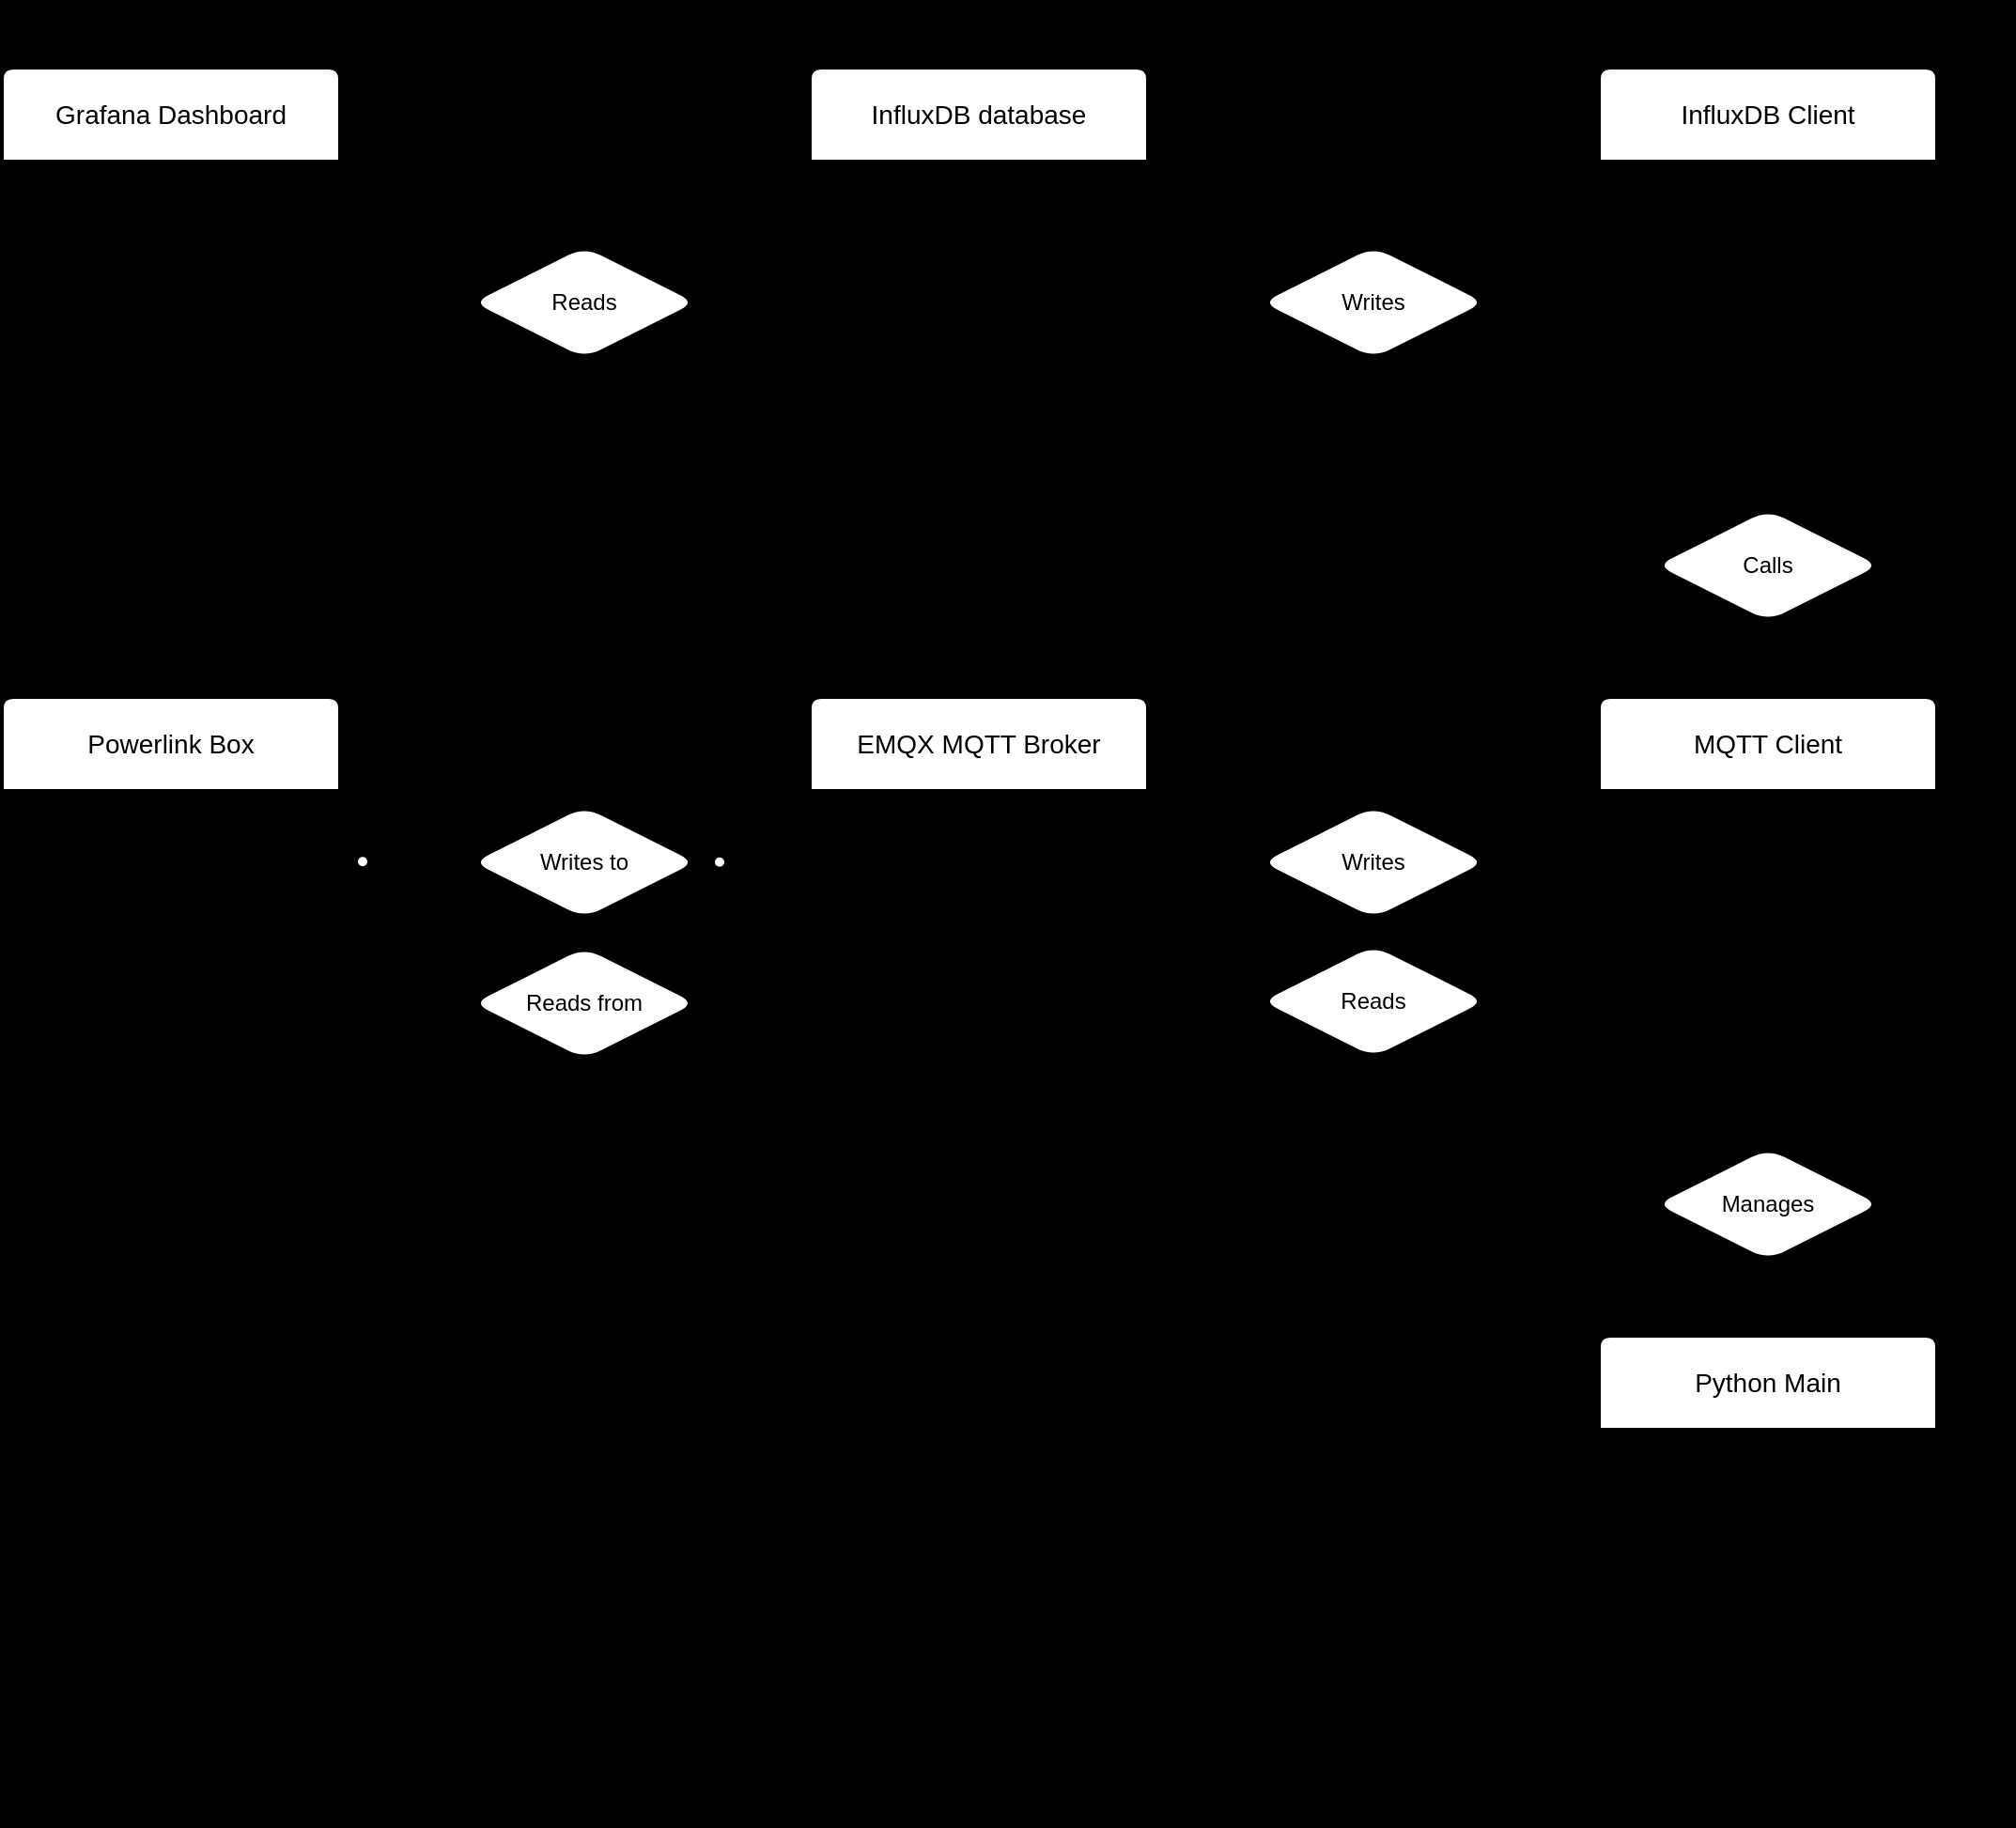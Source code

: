 <mxfile version="26.2.2">
  <diagram id="R2lEEEUBdFMjLlhIrx00" name="Page-1">
    <mxGraphModel dx="1785" dy="1061" grid="0" gridSize="10" guides="1" tooltips="1" connect="1" arrows="0" fold="1" page="0" pageScale="1" pageWidth="850" pageHeight="1100" background="#000000" math="0" shadow="0" extFonts="Permanent Marker^https://fonts.googleapis.com/css?family=Permanent+Marker">
      <root>
        <mxCell id="0" />
        <mxCell id="1" parent="0" />
        <mxCell id="lz5ieuGBcfySBptjdUhH-66" value="" style="group" vertex="1" connectable="0" parent="1">
          <mxGeometry x="120" y="360" width="1070" height="970" as="geometry" />
        </mxCell>
        <mxCell id="lz5ieuGBcfySBptjdUhH-64" value="" style="rounded=1;whiteSpace=wrap;html=1;fillColor=none;fillStyle=auto;dashed=1;dashPattern=8 8;glass=0;strokeWidth=2;labelBackgroundColor=none;" vertex="1" parent="lz5ieuGBcfySBptjdUhH-66">
          <mxGeometry x="820" width="250" height="970" as="geometry" />
        </mxCell>
        <mxCell id="lz5ieuGBcfySBptjdUhH-5" value="Powerlink Box" style="swimlane;childLayout=stackLayout;horizontal=1;startSize=50;horizontalStack=0;rounded=1;fontSize=14;fontStyle=0;strokeWidth=2;resizeParent=0;resizeLast=1;shadow=0;dashed=0;align=center;arcSize=4;whiteSpace=wrap;html=1;labelBackgroundColor=none;" vertex="1" parent="lz5ieuGBcfySBptjdUhH-66">
          <mxGeometry y="370" width="180" height="200" as="geometry" />
        </mxCell>
        <mxCell id="lz5ieuGBcfySBptjdUhH-6" value="&lt;div&gt;&lt;span style=&quot;background-color: transparent; color: light-dark(rgb(0, 0, 0), rgb(255, 255, 255));&quot;&gt;MQTT Protocol&lt;/span&gt;&lt;/div&gt;&lt;div&gt;&lt;span style=&quot;background-color: transparent; color: light-dark(rgb(0, 0, 0), rgb(255, 255, 255));&quot;&gt;version&lt;/span&gt;&lt;/div&gt;&lt;div&gt;session&lt;/div&gt;&lt;div&gt;deviceId&lt;/div&gt;&lt;div&gt;&lt;u&gt;slot7_state&lt;/u&gt;&lt;/div&gt;&lt;div&gt;&lt;u&gt;system_state&lt;/u&gt;&lt;/div&gt;&lt;div&gt;&lt;u&gt;flow_monitor&lt;/u&gt;&lt;/div&gt;&lt;div&gt;&lt;u&gt;gps_config&lt;/u&gt;&lt;/div&gt;&lt;div&gt;&lt;br&gt;&lt;/div&gt;&lt;div&gt;&lt;br&gt;&lt;/div&gt;&lt;div&gt;&lt;br&gt;&lt;/div&gt;&lt;div&gt;&lt;br&gt;&lt;/div&gt;&lt;div&gt;&lt;br&gt;&lt;/div&gt;" style="align=left;strokeColor=none;fillColor=none;spacingLeft=4;spacingRight=4;fontSize=12;verticalAlign=top;resizable=0;rotatable=0;part=1;html=1;whiteSpace=wrap;labelBackgroundColor=none;rounded=1;" vertex="1" parent="lz5ieuGBcfySBptjdUhH-5">
          <mxGeometry y="50" width="180" height="150" as="geometry" />
        </mxCell>
        <mxCell id="lz5ieuGBcfySBptjdUhH-11" style="edgeStyle=orthogonalEdgeStyle;rounded=1;orthogonalLoop=1;jettySize=auto;html=1;exitX=0.5;exitY=1;exitDx=0;exitDy=0;labelBackgroundColor=none;fontColor=default;" edge="1" parent="lz5ieuGBcfySBptjdUhH-5" source="lz5ieuGBcfySBptjdUhH-6" target="lz5ieuGBcfySBptjdUhH-6">
          <mxGeometry relative="1" as="geometry" />
        </mxCell>
        <mxCell id="lz5ieuGBcfySBptjdUhH-12" value="InfluxDB database" style="swimlane;childLayout=stackLayout;horizontal=1;startSize=50;horizontalStack=0;rounded=1;fontSize=14;fontStyle=0;strokeWidth=2;resizeParent=0;resizeLast=1;shadow=0;dashed=0;align=center;arcSize=4;whiteSpace=wrap;html=1;labelBackgroundColor=none;" vertex="1" parent="lz5ieuGBcfySBptjdUhH-66">
          <mxGeometry x="430" y="35" width="180" height="200" as="geometry" />
        </mxCell>
        <mxCell id="lz5ieuGBcfySBptjdUhH-13" value="&lt;div&gt;username&lt;/div&gt;&lt;div&gt;password&lt;/div&gt;&lt;div&gt;token&lt;/div&gt;organization&lt;div&gt;bucket&lt;/div&gt;&lt;div&gt;&lt;u&gt;measurement&lt;/u&gt;&lt;/div&gt;" style="align=left;strokeColor=none;fillColor=none;spacingLeft=4;spacingRight=4;fontSize=12;verticalAlign=top;resizable=0;rotatable=0;part=1;html=1;whiteSpace=wrap;labelBackgroundColor=none;rounded=1;" vertex="1" parent="lz5ieuGBcfySBptjdUhH-12">
          <mxGeometry y="50" width="180" height="150" as="geometry" />
        </mxCell>
        <mxCell id="lz5ieuGBcfySBptjdUhH-16" value="EMQX MQTT Broker" style="swimlane;childLayout=stackLayout;horizontal=1;startSize=50;horizontalStack=0;rounded=1;fontSize=14;fontStyle=0;strokeWidth=2;resizeParent=0;resizeLast=1;shadow=0;dashed=0;align=center;arcSize=4;whiteSpace=wrap;html=1;labelBackgroundColor=none;" vertex="1" parent="lz5ieuGBcfySBptjdUhH-66">
          <mxGeometry x="430" y="370" width="180" height="200" as="geometry" />
        </mxCell>
        <mxCell id="lz5ieuGBcfySBptjdUhH-17" value="username&lt;div&gt;password&lt;/div&gt;&lt;div&gt;service (broker)&lt;/div&gt;&lt;div&gt;&lt;span style=&quot;background-color: transparent; color: light-dark(rgb(0, 0, 0), rgb(255, 255, 255));&quot;&gt;port&lt;/span&gt;&lt;/div&gt;" style="align=left;strokeColor=none;fillColor=none;spacingLeft=4;spacingRight=4;fontSize=12;verticalAlign=top;resizable=0;rotatable=0;part=1;html=1;whiteSpace=wrap;labelBackgroundColor=none;rounded=1;" vertex="1" parent="lz5ieuGBcfySBptjdUhH-16">
          <mxGeometry y="50" width="180" height="150" as="geometry" />
        </mxCell>
        <mxCell id="lz5ieuGBcfySBptjdUhH-18" value="Grafana Dashboard" style="swimlane;childLayout=stackLayout;horizontal=1;startSize=50;horizontalStack=0;rounded=1;fontSize=14;fontStyle=0;strokeWidth=2;resizeParent=0;resizeLast=1;shadow=0;dashed=0;align=center;arcSize=4;whiteSpace=wrap;html=1;labelBackgroundColor=none;" vertex="1" parent="lz5ieuGBcfySBptjdUhH-66">
          <mxGeometry y="35" width="180" height="200" as="geometry" />
        </mxCell>
        <mxCell id="lz5ieuGBcfySBptjdUhH-19" value="&lt;div&gt;username&lt;/div&gt;&lt;div&gt;password&lt;/div&gt;datasource" style="align=left;strokeColor=none;fillColor=none;spacingLeft=4;spacingRight=4;fontSize=12;verticalAlign=top;resizable=0;rotatable=0;part=1;html=1;whiteSpace=wrap;labelBackgroundColor=none;rounded=1;" vertex="1" parent="lz5ieuGBcfySBptjdUhH-18">
          <mxGeometry y="50" width="180" height="150" as="geometry" />
        </mxCell>
        <mxCell id="lz5ieuGBcfySBptjdUhH-53" style="rounded=1;orthogonalLoop=1;jettySize=auto;html=1;exitX=0.5;exitY=0;exitDx=0;exitDy=0;entryX=0.5;entryY=1;entryDx=0;entryDy=0;fontSize=12;endArrow=ERmandOne;startArrow=ERmandOne;labelBackgroundColor=none;fontColor=default;" edge="1" parent="lz5ieuGBcfySBptjdUhH-66" source="lz5ieuGBcfySBptjdUhH-20" target="lz5ieuGBcfySBptjdUhH-36">
          <mxGeometry relative="1" as="geometry" />
        </mxCell>
        <mxCell id="lz5ieuGBcfySBptjdUhH-20" value="MQTT Client" style="swimlane;childLayout=stackLayout;horizontal=1;startSize=50;horizontalStack=0;rounded=1;fontSize=14;fontStyle=0;strokeWidth=2;resizeParent=0;resizeLast=1;shadow=0;dashed=0;align=center;arcSize=4;whiteSpace=wrap;html=1;labelBackgroundColor=none;" vertex="1" parent="lz5ieuGBcfySBptjdUhH-66">
          <mxGeometry x="850" y="370" width="180" height="200" as="geometry" />
        </mxCell>
        <mxCell id="lz5ieuGBcfySBptjdUhH-21" value="&lt;div&gt;MQTT Protocol&lt;/div&gt;Client ID&lt;div&gt;username&lt;/div&gt;&lt;div&gt;password&lt;/div&gt;&lt;div&gt;broker (service)&lt;/div&gt;&lt;div&gt;port&lt;/div&gt;&lt;div&gt;&lt;u&gt;on_connect()&lt;/u&gt;&lt;/div&gt;&lt;div&gt;&lt;u&gt;on_disconnect()&lt;/u&gt;&lt;/div&gt;&lt;div&gt;&lt;u&gt;on_message()&lt;/u&gt;&lt;/div&gt;&lt;div&gt;&lt;br&gt;&lt;/div&gt;&lt;div&gt;&lt;br&gt;&lt;/div&gt;" style="align=left;strokeColor=none;fillColor=none;spacingLeft=4;spacingRight=4;fontSize=12;verticalAlign=top;resizable=0;rotatable=0;part=1;html=1;whiteSpace=wrap;labelBackgroundColor=none;rounded=1;" vertex="1" parent="lz5ieuGBcfySBptjdUhH-20">
          <mxGeometry y="50" width="180" height="150" as="geometry" />
        </mxCell>
        <mxCell id="lz5ieuGBcfySBptjdUhH-51" style="rounded=1;orthogonalLoop=1;jettySize=auto;html=1;exitX=0.5;exitY=0;exitDx=0;exitDy=0;entryX=0.5;entryY=1;entryDx=0;entryDy=0;fontSize=12;endArrow=ERmandOne;startArrow=ERmandOne;labelBackgroundColor=none;fontColor=default;" edge="1" parent="lz5ieuGBcfySBptjdUhH-66" source="lz5ieuGBcfySBptjdUhH-23" target="lz5ieuGBcfySBptjdUhH-39">
          <mxGeometry relative="1" as="geometry" />
        </mxCell>
        <mxCell id="lz5ieuGBcfySBptjdUhH-23" value="Python Main" style="swimlane;childLayout=stackLayout;horizontal=1;startSize=50;horizontalStack=0;rounded=1;fontSize=14;fontStyle=0;strokeWidth=2;resizeParent=0;resizeLast=1;shadow=0;dashed=0;align=center;arcSize=4;whiteSpace=wrap;html=1;labelBackgroundColor=none;" vertex="1" parent="lz5ieuGBcfySBptjdUhH-66">
          <mxGeometry x="850" y="710" width="180" height="210" as="geometry" />
        </mxCell>
        <mxCell id="lz5ieuGBcfySBptjdUhH-24" value="&lt;div&gt;container name&lt;/div&gt;&lt;div&gt;box_list&lt;/div&gt;&lt;div&gt;connected_boxes&lt;/div&gt;&lt;div&gt;&lt;span style=&quot;background-color: transparent; color: light-dark(rgb(0, 0, 0), rgb(255, 255, 255));&quot;&gt;threads&lt;/span&gt;&lt;/div&gt;&lt;div&gt;&lt;span style=&quot;white-space: pre;&quot;&gt;&#x9;&lt;/span&gt;main&lt;br&gt;&lt;/div&gt;&lt;div&gt;&lt;span style=&quot;white-space: pre;&quot;&gt;&#x9;&lt;/span&gt;client.loop_start()&lt;br&gt;&lt;/div&gt;&lt;div&gt;&lt;span style=&quot;white-space: pre;&quot;&gt;&#x9;&lt;/span&gt;connect_reply_thread&lt;br&gt;&lt;/div&gt;&lt;div&gt;&lt;span style=&quot;white-space: pre;&quot;&gt;&#x9;&lt;/span&gt;command_loop_thread&lt;br&gt;&lt;/div&gt;&lt;div&gt;&lt;br&gt;&lt;/div&gt;&lt;div&gt;&lt;br&gt;&lt;/div&gt;" style="align=left;strokeColor=none;fillColor=none;spacingLeft=4;spacingRight=4;fontSize=12;verticalAlign=top;resizable=0;rotatable=0;part=1;html=1;whiteSpace=wrap;labelBackgroundColor=none;rounded=1;" vertex="1" parent="lz5ieuGBcfySBptjdUhH-23">
          <mxGeometry y="50" width="180" height="160" as="geometry" />
        </mxCell>
        <mxCell id="lz5ieuGBcfySBptjdUhH-25" value="InfluxDB Client" style="swimlane;childLayout=stackLayout;horizontal=1;startSize=50;horizontalStack=0;rounded=1;fontSize=14;fontStyle=0;strokeWidth=2;resizeParent=0;resizeLast=1;shadow=0;dashed=0;align=center;arcSize=4;whiteSpace=wrap;html=1;labelBackgroundColor=none;" vertex="1" parent="lz5ieuGBcfySBptjdUhH-66">
          <mxGeometry x="850" y="35" width="180" height="200" as="geometry" />
        </mxCell>
        <mxCell id="lz5ieuGBcfySBptjdUhH-26" value="&lt;u&gt;database&lt;/u&gt;&lt;div&gt;&lt;div&gt;bucket&lt;/div&gt;&lt;/div&gt;&lt;div&gt;&lt;div&gt;&lt;u&gt;measurement&lt;/u&gt;&lt;/div&gt;&lt;/div&gt;&lt;div&gt;&lt;u&gt;&lt;br&gt;&lt;/u&gt;&lt;/div&gt;&lt;div&gt;&lt;br&gt;&lt;/div&gt;" style="align=left;strokeColor=none;fillColor=none;spacingLeft=4;spacingRight=4;fontSize=12;verticalAlign=top;resizable=0;rotatable=0;part=1;html=1;whiteSpace=wrap;labelBackgroundColor=none;rounded=1;" vertex="1" parent="lz5ieuGBcfySBptjdUhH-25">
          <mxGeometry y="50" width="180" height="150" as="geometry" />
        </mxCell>
        <mxCell id="lz5ieuGBcfySBptjdUhH-30" value="Writes to" style="shape=rhombus;perimeter=rhombusPerimeter;whiteSpace=wrap;html=1;align=center;labelBackgroundColor=none;rounded=1;" vertex="1" parent="lz5ieuGBcfySBptjdUhH-66">
          <mxGeometry x="250" y="428" width="120" height="60" as="geometry" />
        </mxCell>
        <mxCell id="lz5ieuGBcfySBptjdUhH-31" value="Reads from" style="shape=rhombus;perimeter=rhombusPerimeter;whiteSpace=wrap;html=1;align=center;labelBackgroundColor=none;rounded=1;" vertex="1" parent="lz5ieuGBcfySBptjdUhH-66">
          <mxGeometry x="250" y="503" width="120" height="60" as="geometry" />
        </mxCell>
        <mxCell id="lz5ieuGBcfySBptjdUhH-48" style="rounded=1;orthogonalLoop=1;jettySize=auto;html=1;exitX=0;exitY=0.5;exitDx=0;exitDy=0;entryX=1;entryY=0.25;entryDx=0;entryDy=0;fontSize=12;endArrow=ERmandOne;startArrow=ERmandOne;labelBackgroundColor=none;fontColor=default;" edge="1" parent="lz5ieuGBcfySBptjdUhH-66" source="lz5ieuGBcfySBptjdUhH-34" target="lz5ieuGBcfySBptjdUhH-17">
          <mxGeometry relative="1" as="geometry" />
        </mxCell>
        <mxCell id="lz5ieuGBcfySBptjdUhH-34" value="Writes" style="shape=rhombus;perimeter=rhombusPerimeter;whiteSpace=wrap;html=1;align=center;labelBackgroundColor=none;rounded=1;" vertex="1" parent="lz5ieuGBcfySBptjdUhH-66">
          <mxGeometry x="670" y="428" width="120" height="60" as="geometry" />
        </mxCell>
        <mxCell id="lz5ieuGBcfySBptjdUhH-50" style="rounded=1;orthogonalLoop=1;jettySize=auto;html=1;exitX=0;exitY=0.5;exitDx=0;exitDy=0;entryX=1;entryY=0.75;entryDx=0;entryDy=0;fontSize=12;endArrow=ERmandOne;startArrow=ERmandOne;labelBackgroundColor=none;fontColor=default;" edge="1" parent="lz5ieuGBcfySBptjdUhH-66" source="lz5ieuGBcfySBptjdUhH-35" target="lz5ieuGBcfySBptjdUhH-17">
          <mxGeometry relative="1" as="geometry" />
        </mxCell>
        <mxCell id="lz5ieuGBcfySBptjdUhH-35" value="Reads" style="shape=rhombus;perimeter=rhombusPerimeter;whiteSpace=wrap;html=1;align=center;labelBackgroundColor=none;rounded=1;" vertex="1" parent="lz5ieuGBcfySBptjdUhH-66">
          <mxGeometry x="670" y="502" width="120" height="60" as="geometry" />
        </mxCell>
        <mxCell id="lz5ieuGBcfySBptjdUhH-54" style="rounded=1;orthogonalLoop=1;jettySize=auto;html=1;exitX=0.5;exitY=0;exitDx=0;exitDy=0;entryX=0.5;entryY=1;entryDx=0;entryDy=0;fontSize=12;endArrow=ERmandOne;startArrow=ERmandOne;labelBackgroundColor=none;fontColor=default;" edge="1" parent="lz5ieuGBcfySBptjdUhH-66" source="lz5ieuGBcfySBptjdUhH-36" target="lz5ieuGBcfySBptjdUhH-26">
          <mxGeometry relative="1" as="geometry" />
        </mxCell>
        <mxCell id="lz5ieuGBcfySBptjdUhH-36" value="Calls" style="shape=rhombus;perimeter=rhombusPerimeter;whiteSpace=wrap;html=1;align=center;labelBackgroundColor=none;rounded=1;" vertex="1" parent="lz5ieuGBcfySBptjdUhH-66">
          <mxGeometry x="880" y="270" width="120" height="60" as="geometry" />
        </mxCell>
        <mxCell id="lz5ieuGBcfySBptjdUhH-56" style="rounded=1;orthogonalLoop=1;jettySize=auto;html=1;exitX=0;exitY=0.5;exitDx=0;exitDy=0;entryX=1;entryY=0.5;entryDx=0;entryDy=0;fontSize=12;endArrow=ERmandOne;startArrow=ERmandOne;labelBackgroundColor=none;fontColor=default;" edge="1" parent="lz5ieuGBcfySBptjdUhH-66" source="lz5ieuGBcfySBptjdUhH-37" target="lz5ieuGBcfySBptjdUhH-13">
          <mxGeometry relative="1" as="geometry" />
        </mxCell>
        <mxCell id="lz5ieuGBcfySBptjdUhH-37" value="Writes" style="shape=rhombus;perimeter=rhombusPerimeter;whiteSpace=wrap;html=1;align=center;labelBackgroundColor=none;rounded=1;" vertex="1" parent="lz5ieuGBcfySBptjdUhH-66">
          <mxGeometry x="670" y="130" width="120" height="60" as="geometry" />
        </mxCell>
        <mxCell id="lz5ieuGBcfySBptjdUhH-59" style="rounded=1;orthogonalLoop=1;jettySize=auto;html=1;exitX=1;exitY=0.5;exitDx=0;exitDy=0;entryX=0;entryY=0.5;entryDx=0;entryDy=0;fontSize=12;endArrow=ERmandOne;startArrow=ERmandOne;labelBackgroundColor=none;fontColor=default;" edge="1" parent="lz5ieuGBcfySBptjdUhH-66" source="lz5ieuGBcfySBptjdUhH-38" target="lz5ieuGBcfySBptjdUhH-13">
          <mxGeometry relative="1" as="geometry" />
        </mxCell>
        <mxCell id="lz5ieuGBcfySBptjdUhH-38" value="Reads" style="shape=rhombus;perimeter=rhombusPerimeter;whiteSpace=wrap;html=1;align=center;labelBackgroundColor=none;rounded=1;" vertex="1" parent="lz5ieuGBcfySBptjdUhH-66">
          <mxGeometry x="250" y="130" width="120" height="60" as="geometry" />
        </mxCell>
        <mxCell id="lz5ieuGBcfySBptjdUhH-52" style="rounded=1;orthogonalLoop=1;jettySize=auto;html=1;exitX=0.5;exitY=0;exitDx=0;exitDy=0;entryX=0.5;entryY=1;entryDx=0;entryDy=0;fontSize=12;endArrow=ERmandOne;startArrow=ERmandOne;labelBackgroundColor=none;fontColor=default;" edge="1" parent="lz5ieuGBcfySBptjdUhH-66" source="lz5ieuGBcfySBptjdUhH-39" target="lz5ieuGBcfySBptjdUhH-21">
          <mxGeometry relative="1" as="geometry" />
        </mxCell>
        <mxCell id="lz5ieuGBcfySBptjdUhH-39" value="Manages" style="shape=rhombus;perimeter=rhombusPerimeter;whiteSpace=wrap;html=1;align=center;labelBackgroundColor=none;rounded=1;" vertex="1" parent="lz5ieuGBcfySBptjdUhH-66">
          <mxGeometry x="880" y="610" width="120" height="60" as="geometry" />
        </mxCell>
        <mxCell id="lz5ieuGBcfySBptjdUhH-47" style="rounded=1;orthogonalLoop=1;jettySize=auto;html=1;exitX=0;exitY=0.25;exitDx=0;exitDy=0;entryX=1;entryY=0.5;entryDx=0;entryDy=0;fontSize=12;endArrow=ERmandOne;startArrow=ERmandOne;labelBackgroundColor=none;fontColor=default;" edge="1" parent="lz5ieuGBcfySBptjdUhH-66" source="lz5ieuGBcfySBptjdUhH-21" target="lz5ieuGBcfySBptjdUhH-34">
          <mxGeometry relative="1" as="geometry" />
        </mxCell>
        <mxCell id="lz5ieuGBcfySBptjdUhH-49" style="rounded=1;orthogonalLoop=1;jettySize=auto;html=1;exitX=0;exitY=0.75;exitDx=0;exitDy=0;entryX=1;entryY=0.5;entryDx=0;entryDy=0;fontSize=12;endArrow=ERmandOne;startArrow=ERmandOne;labelBackgroundColor=none;fontColor=default;" edge="1" parent="lz5ieuGBcfySBptjdUhH-66" source="lz5ieuGBcfySBptjdUhH-21" target="lz5ieuGBcfySBptjdUhH-35">
          <mxGeometry relative="1" as="geometry" />
        </mxCell>
        <mxCell id="lz5ieuGBcfySBptjdUhH-55" style="rounded=1;orthogonalLoop=1;jettySize=auto;html=1;exitX=0;exitY=0.5;exitDx=0;exitDy=0;entryX=1;entryY=0.5;entryDx=0;entryDy=0;fontSize=12;endArrow=ERmandOne;startArrow=ERmandOne;labelBackgroundColor=none;fontColor=default;" edge="1" parent="lz5ieuGBcfySBptjdUhH-66" source="lz5ieuGBcfySBptjdUhH-26" target="lz5ieuGBcfySBptjdUhH-37">
          <mxGeometry relative="1" as="geometry" />
        </mxCell>
        <mxCell id="lz5ieuGBcfySBptjdUhH-58" style="rounded=1;orthogonalLoop=1;jettySize=auto;html=1;exitX=1;exitY=0.5;exitDx=0;exitDy=0;entryX=0;entryY=0.5;entryDx=0;entryDy=0;fontSize=12;endArrow=ERmandOne;startArrow=ERmandOne;labelBackgroundColor=none;fontColor=default;" edge="1" parent="lz5ieuGBcfySBptjdUhH-66" source="lz5ieuGBcfySBptjdUhH-19" target="lz5ieuGBcfySBptjdUhH-38">
          <mxGeometry relative="1" as="geometry" />
        </mxCell>
        <mxCell id="lz5ieuGBcfySBptjdUhH-60" value="" style="fontSize=12;html=1;endArrow=ERzeroToMany;startArrow=ERmandOne;rounded=1;exitX=0;exitY=0.5;exitDx=0;exitDy=0;entryX=1;entryY=0.25;entryDx=0;entryDy=0;labelBackgroundColor=none;fontColor=default;" edge="1" parent="lz5ieuGBcfySBptjdUhH-66" source="lz5ieuGBcfySBptjdUhH-30" target="lz5ieuGBcfySBptjdUhH-6">
          <mxGeometry width="100" height="100" relative="1" as="geometry">
            <mxPoint x="230" y="520" as="sourcePoint" />
            <mxPoint x="330" y="420" as="targetPoint" />
          </mxGeometry>
        </mxCell>
        <mxCell id="lz5ieuGBcfySBptjdUhH-61" value="" style="fontSize=12;html=1;endArrow=ERzeroToMany;startArrow=ERmandOne;rounded=1;exitX=0;exitY=0.25;exitDx=0;exitDy=0;entryX=1;entryY=0.5;entryDx=0;entryDy=0;labelBackgroundColor=none;fontColor=default;" edge="1" parent="lz5ieuGBcfySBptjdUhH-66" source="lz5ieuGBcfySBptjdUhH-17" target="lz5ieuGBcfySBptjdUhH-30">
          <mxGeometry width="100" height="100" relative="1" as="geometry">
            <mxPoint x="255" y="430" as="sourcePoint" />
            <mxPoint x="190" y="468" as="targetPoint" />
          </mxGeometry>
        </mxCell>
        <mxCell id="lz5ieuGBcfySBptjdUhH-62" value="" style="fontSize=12;html=1;endArrow=ERmandOne;startArrow=ERmandOne;rounded=1;exitX=1;exitY=0.75;exitDx=0;exitDy=0;entryX=0;entryY=0.5;entryDx=0;entryDy=0;labelBackgroundColor=none;fontColor=default;" edge="1" parent="lz5ieuGBcfySBptjdUhH-66" source="lz5ieuGBcfySBptjdUhH-6" target="lz5ieuGBcfySBptjdUhH-31">
          <mxGeometry width="100" height="100" relative="1" as="geometry">
            <mxPoint x="230" y="520" as="sourcePoint" />
            <mxPoint x="330" y="420" as="targetPoint" />
          </mxGeometry>
        </mxCell>
        <mxCell id="lz5ieuGBcfySBptjdUhH-63" value="" style="fontSize=12;html=1;endArrow=ERmandOne;startArrow=ERmandOne;rounded=1;exitX=0;exitY=0.75;exitDx=0;exitDy=0;entryX=1;entryY=0.5;entryDx=0;entryDy=0;labelBackgroundColor=none;fontColor=default;" edge="1" parent="lz5ieuGBcfySBptjdUhH-66" source="lz5ieuGBcfySBptjdUhH-17" target="lz5ieuGBcfySBptjdUhH-31">
          <mxGeometry width="100" height="100" relative="1" as="geometry">
            <mxPoint x="190" y="543" as="sourcePoint" />
            <mxPoint x="255" y="530" as="targetPoint" />
          </mxGeometry>
        </mxCell>
        <mxCell id="lz5ieuGBcfySBptjdUhH-65" value="&lt;font&gt;app.py&lt;/font&gt;" style="text;html=1;align=center;verticalAlign=middle;whiteSpace=wrap;rounded=1;fontSize=28;labelBackgroundColor=none;" vertex="1" parent="lz5ieuGBcfySBptjdUhH-66">
          <mxGeometry x="900" y="930" width="90" height="30" as="geometry" />
        </mxCell>
      </root>
    </mxGraphModel>
  </diagram>
</mxfile>
